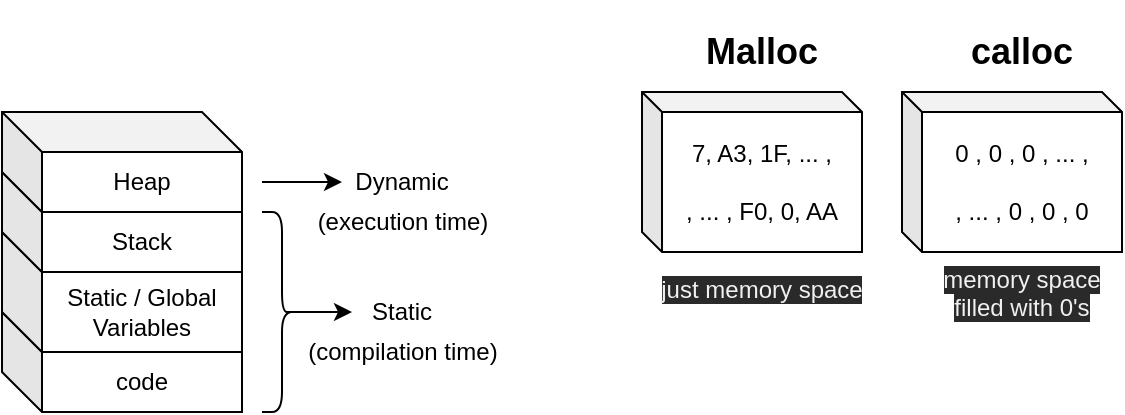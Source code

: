 <mxfile version="13.9.9" type="device"><diagram id="bWO3RxPdrr9OQFygeSFj" name="Page-1"><mxGraphModel dx="950" dy="470" grid="1" gridSize="10" guides="1" tooltips="1" connect="1" arrows="1" fold="1" page="1" pageScale="1" pageWidth="827" pageHeight="1169" math="0" shadow="0"><root><mxCell id="0"/><mxCell id="1" parent="0"/><mxCell id="6K4-XYrEt-LBQkHnwDzq-5" value="code" style="shape=cube;whiteSpace=wrap;html=1;boundedLbl=1;backgroundOutline=1;darkOpacity=0.05;darkOpacity2=0.1;" vertex="1" parent="1"><mxGeometry x="80" y="390" width="120" height="50" as="geometry"/></mxCell><mxCell id="6K4-XYrEt-LBQkHnwDzq-6" value="Static / Global&lt;br&gt;Variables" style="shape=cube;whiteSpace=wrap;html=1;boundedLbl=1;backgroundOutline=1;darkOpacity=0.05;darkOpacity2=0.1;size=20;" vertex="1" parent="1"><mxGeometry x="80" y="350" width="120" height="60" as="geometry"/></mxCell><mxCell id="6K4-XYrEt-LBQkHnwDzq-8" value="Stack" style="shape=cube;whiteSpace=wrap;html=1;boundedLbl=1;backgroundOutline=1;darkOpacity=0.05;darkOpacity2=0.1;" vertex="1" parent="1"><mxGeometry x="80" y="320" width="120" height="50" as="geometry"/></mxCell><mxCell id="6K4-XYrEt-LBQkHnwDzq-22" style="edgeStyle=orthogonalEdgeStyle;rounded=0;orthogonalLoop=1;jettySize=auto;html=1;entryX=0;entryY=0.5;entryDx=0;entryDy=0;" edge="1" parent="1" target="6K4-XYrEt-LBQkHnwDzq-17"><mxGeometry relative="1" as="geometry"><mxPoint x="210" y="325" as="sourcePoint"/><Array as="points"><mxPoint x="230" y="325"/><mxPoint x="230" y="325"/></Array></mxGeometry></mxCell><mxCell id="6K4-XYrEt-LBQkHnwDzq-9" value="Heap" style="shape=cube;whiteSpace=wrap;html=1;boundedLbl=1;backgroundOutline=1;darkOpacity=0.05;darkOpacity2=0.1;" vertex="1" parent="1"><mxGeometry x="80" y="290" width="120" height="50" as="geometry"/></mxCell><mxCell id="6K4-XYrEt-LBQkHnwDzq-19" style="edgeStyle=orthogonalEdgeStyle;rounded=0;orthogonalLoop=1;jettySize=auto;html=1;exitX=0.1;exitY=0.5;exitDx=0;exitDy=0;exitPerimeter=0;entryX=0;entryY=0.5;entryDx=0;entryDy=0;" edge="1" parent="1" source="6K4-XYrEt-LBQkHnwDzq-10" target="6K4-XYrEt-LBQkHnwDzq-15"><mxGeometry relative="1" as="geometry"/></mxCell><mxCell id="6K4-XYrEt-LBQkHnwDzq-10" value="" style="shape=curlyBracket;whiteSpace=wrap;html=1;rounded=1;size=0.5;rotation=-180;" vertex="1" parent="1"><mxGeometry x="210" y="340" width="20" height="100" as="geometry"/></mxCell><mxCell id="6K4-XYrEt-LBQkHnwDzq-15" value="Static" style="text;html=1;strokeColor=none;fillColor=none;align=center;verticalAlign=middle;whiteSpace=wrap;rounded=0;" vertex="1" parent="1"><mxGeometry x="255" y="380" width="50" height="20" as="geometry"/></mxCell><mxCell id="6K4-XYrEt-LBQkHnwDzq-17" value="Dynamic" style="text;html=1;strokeColor=none;fillColor=none;align=center;verticalAlign=middle;whiteSpace=wrap;rounded=0;" vertex="1" parent="1"><mxGeometry x="250" y="320" width="60" height="10" as="geometry"/></mxCell><mxCell id="6K4-XYrEt-LBQkHnwDzq-23" value="(execution time)" style="text;html=1;strokeColor=none;fillColor=none;align=center;verticalAlign=middle;whiteSpace=wrap;rounded=0;" vertex="1" parent="1"><mxGeometry x="233.75" y="335" width="92.5" height="20" as="geometry"/></mxCell><mxCell id="6K4-XYrEt-LBQkHnwDzq-24" value="(compilation time)" style="text;html=1;strokeColor=none;fillColor=none;align=center;verticalAlign=middle;whiteSpace=wrap;rounded=0;" vertex="1" parent="1"><mxGeometry x="227.5" y="400" width="105" height="20" as="geometry"/></mxCell><mxCell id="6K4-XYrEt-LBQkHnwDzq-26" value="0 , 0 , 0 , ... ,&lt;br&gt;&lt;br&gt;, ... , 0 , 0 , 0" style="shape=cube;whiteSpace=wrap;html=1;boundedLbl=1;backgroundOutline=1;darkOpacity=0.05;darkOpacity2=0.1;size=10;" vertex="1" parent="1"><mxGeometry x="530" y="280" width="110" height="80" as="geometry"/></mxCell><mxCell id="6K4-XYrEt-LBQkHnwDzq-27" value="7, A3, 1F, ... ,&lt;br&gt;&lt;br&gt;, ... , F0, 0, AA" style="shape=cube;whiteSpace=wrap;html=1;boundedLbl=1;backgroundOutline=1;darkOpacity=0.05;darkOpacity2=0.1;size=10;" vertex="1" parent="1"><mxGeometry x="400" y="280" width="110" height="80" as="geometry"/></mxCell><mxCell id="6K4-XYrEt-LBQkHnwDzq-30" value="&lt;h2&gt;calloc&lt;/h2&gt;" style="text;html=1;strokeColor=none;fillColor=none;align=center;verticalAlign=middle;whiteSpace=wrap;rounded=0;" vertex="1" parent="1"><mxGeometry x="540" y="250" width="100" height="20" as="geometry"/></mxCell><mxCell id="6K4-XYrEt-LBQkHnwDzq-31" value="&lt;h2&gt;Malloc&lt;/h2&gt;" style="text;html=1;strokeColor=none;fillColor=none;align=center;verticalAlign=middle;whiteSpace=wrap;rounded=0;" vertex="1" parent="1"><mxGeometry x="410" y="250" width="100" height="20" as="geometry"/></mxCell><mxCell id="6K4-XYrEt-LBQkHnwDzq-33" value="&lt;span style=&quot;color: rgb(240 , 240 , 240) ; font-family: &amp;#34;helvetica&amp;#34; ; font-size: 12px ; font-style: normal ; font-weight: 400 ; letter-spacing: normal ; text-indent: 0px ; text-transform: none ; word-spacing: 0px ; background-color: rgb(42 , 42 , 42) ; display: inline ; float: none&quot;&gt;just memory space&lt;/span&gt;" style="text;whiteSpace=wrap;html=1;align=center;" vertex="1" parent="1"><mxGeometry x="407" y="365" width="106" height="30" as="geometry"/></mxCell><mxCell id="6K4-XYrEt-LBQkHnwDzq-34" value="&lt;span style=&quot;color: rgb(240 , 240 , 240) ; font-family: &amp;#34;helvetica&amp;#34; ; font-size: 12px ; font-style: normal ; font-weight: 400 ; letter-spacing: normal ; text-indent: 0px ; text-transform: none ; word-spacing: 0px ; background-color: rgb(42 , 42 , 42) ; display: inline ; float: none&quot;&gt;memory space&lt;br&gt;filled with 0's&lt;/span&gt;" style="text;whiteSpace=wrap;html=1;align=center;" vertex="1" parent="1"><mxGeometry x="540" y="360" width="100" height="40" as="geometry"/></mxCell></root></mxGraphModel></diagram></mxfile>